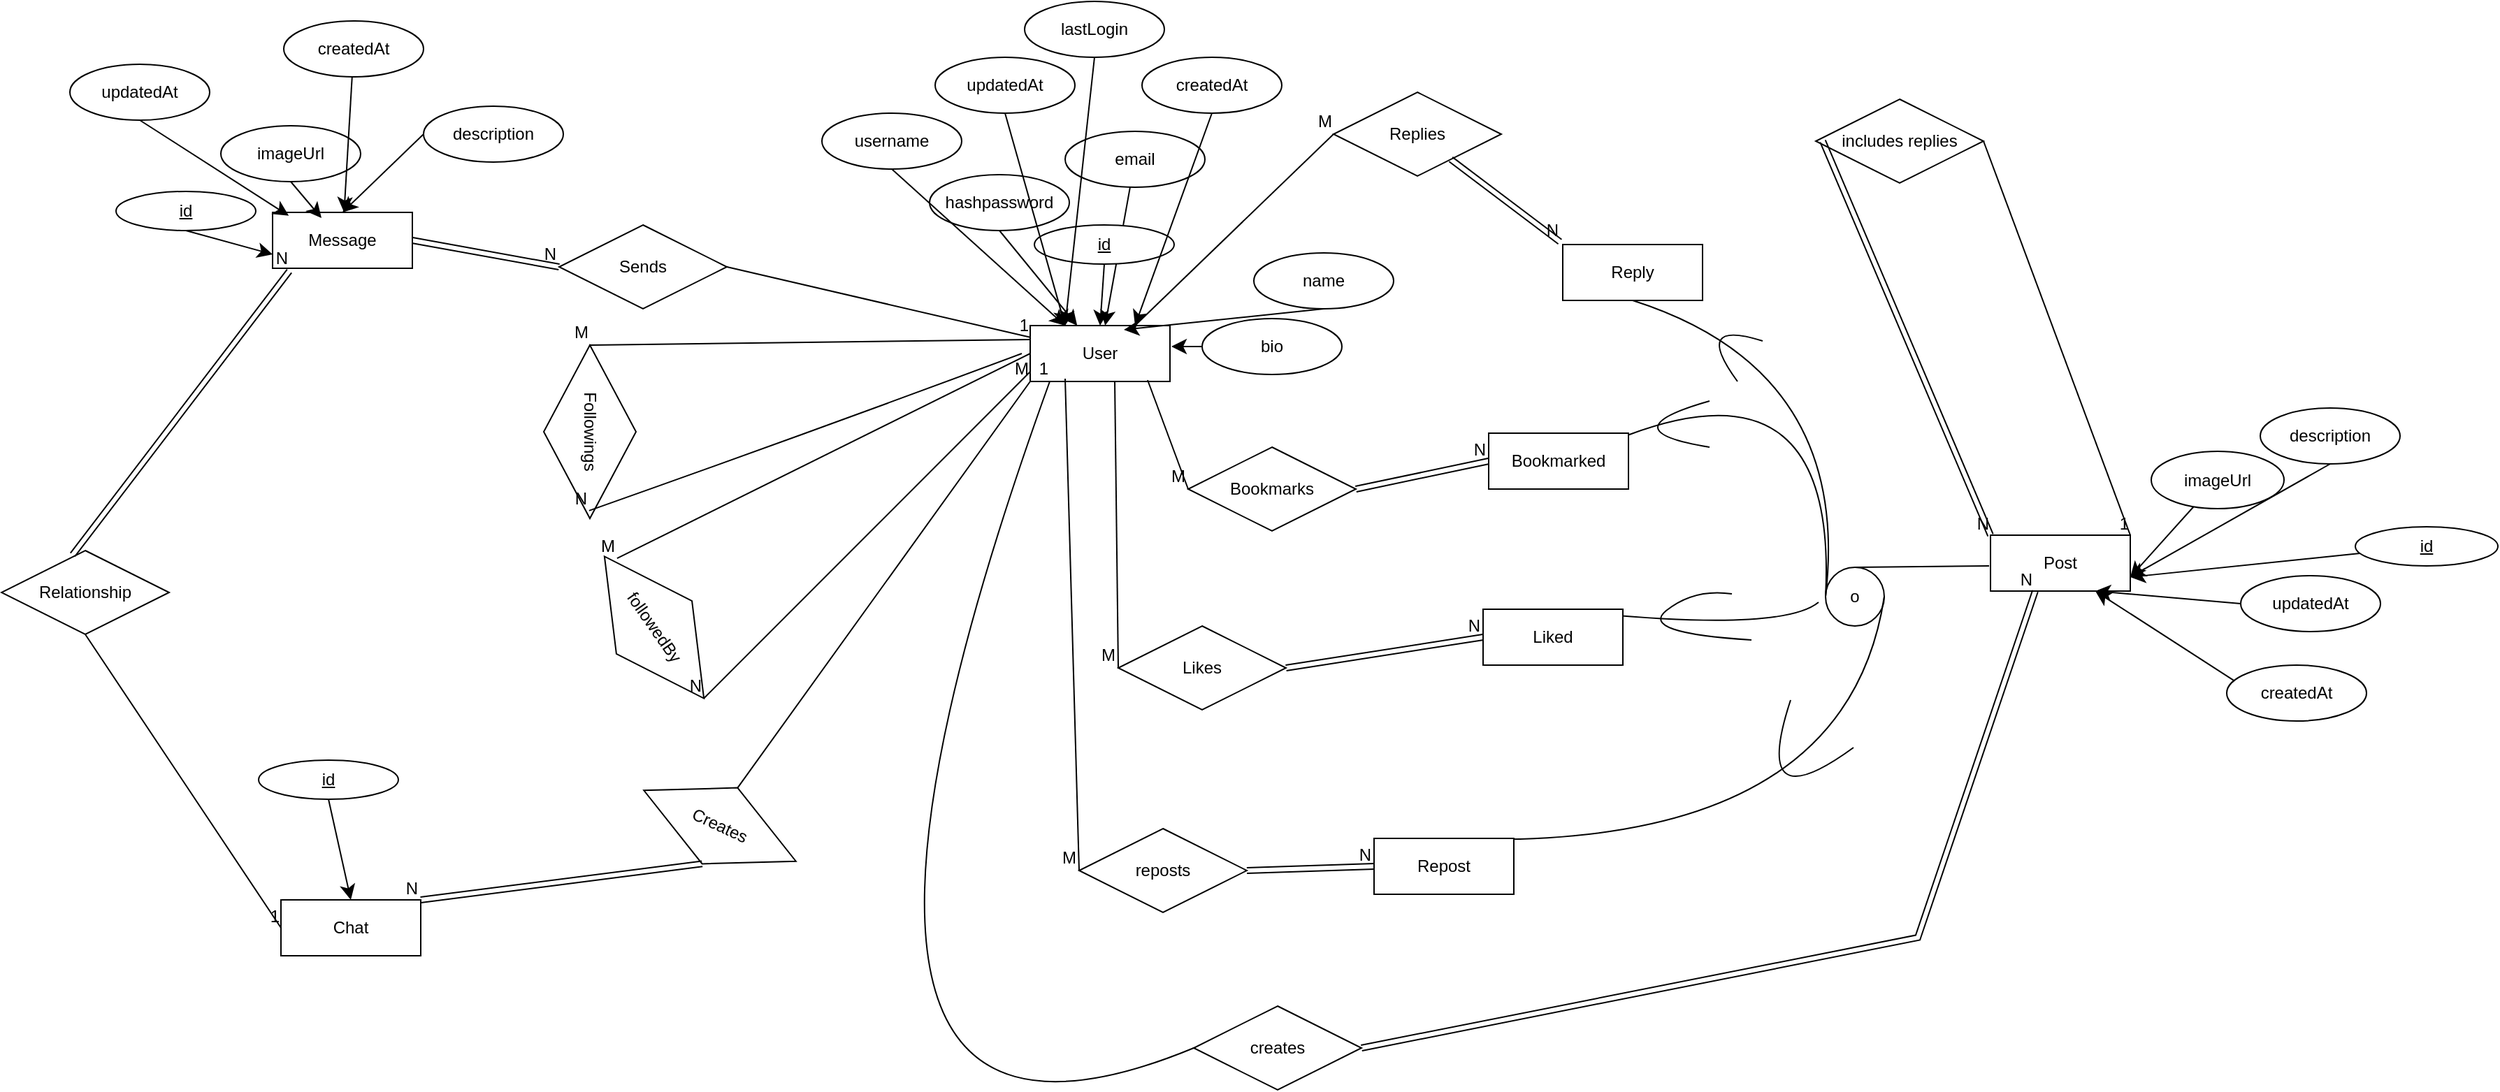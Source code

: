 <mxfile version="24.7.16">
  <diagram name="Page-1" id="DmSp7L_LC9lSs94IhfIj">
    <mxGraphModel dx="2769" dy="1388" grid="0" gridSize="10" guides="1" tooltips="1" connect="1" arrows="1" fold="1" page="0" pageScale="1" pageWidth="850" pageHeight="1100" math="0" shadow="0">
      <root>
        <mxCell id="0" />
        <mxCell id="1" parent="0" />
        <mxCell id="Q3TewVwlvLbOsvYqBu9Q-1" value="User" style="whiteSpace=wrap;html=1;align=center;" vertex="1" parent="1">
          <mxGeometry x="172" y="20" width="100" height="40" as="geometry" />
        </mxCell>
        <mxCell id="Q3TewVwlvLbOsvYqBu9Q-2" value="Chat" style="whiteSpace=wrap;html=1;align=center;" vertex="1" parent="1">
          <mxGeometry x="-364" y="431" width="100" height="40" as="geometry" />
        </mxCell>
        <mxCell id="Q3TewVwlvLbOsvYqBu9Q-3" value="Message" style="whiteSpace=wrap;html=1;align=center;" vertex="1" parent="1">
          <mxGeometry x="-370" y="-61" width="100" height="40" as="geometry" />
        </mxCell>
        <mxCell id="Q3TewVwlvLbOsvYqBu9Q-4" value="Post" style="whiteSpace=wrap;html=1;align=center;" vertex="1" parent="1">
          <mxGeometry x="859" y="170" width="100" height="40" as="geometry" />
        </mxCell>
        <mxCell id="Q3TewVwlvLbOsvYqBu9Q-13" style="edgeStyle=none;curved=1;rounded=0;orthogonalLoop=1;jettySize=auto;html=1;exitX=0.5;exitY=1;exitDx=0;exitDy=0;fontSize=12;startSize=8;endSize=8;" edge="1" parent="1" source="Q3TewVwlvLbOsvYqBu9Q-6" target="Q3TewVwlvLbOsvYqBu9Q-1">
          <mxGeometry relative="1" as="geometry" />
        </mxCell>
        <mxCell id="Q3TewVwlvLbOsvYqBu9Q-6" value="&lt;div&gt;hashpassword&lt;/div&gt;" style="ellipse;whiteSpace=wrap;html=1;align=center;" vertex="1" parent="1">
          <mxGeometry x="100" y="-88" width="100" height="40" as="geometry" />
        </mxCell>
        <mxCell id="Q3TewVwlvLbOsvYqBu9Q-7" value="&lt;div&gt;name&lt;/div&gt;" style="ellipse;whiteSpace=wrap;html=1;align=center;" vertex="1" parent="1">
          <mxGeometry x="332" y="-32" width="100" height="40" as="geometry" />
        </mxCell>
        <mxCell id="Q3TewVwlvLbOsvYqBu9Q-17" style="edgeStyle=none;curved=1;rounded=0;orthogonalLoop=1;jettySize=auto;html=1;exitX=0;exitY=0.5;exitDx=0;exitDy=0;fontSize=12;startSize=8;endSize=8;" edge="1" parent="1" source="Q3TewVwlvLbOsvYqBu9Q-8">
          <mxGeometry relative="1" as="geometry">
            <mxPoint x="273" y="35" as="targetPoint" />
          </mxGeometry>
        </mxCell>
        <mxCell id="Q3TewVwlvLbOsvYqBu9Q-8" value="bio" style="ellipse;whiteSpace=wrap;html=1;align=center;" vertex="1" parent="1">
          <mxGeometry x="295" y="15" width="100" height="40" as="geometry" />
        </mxCell>
        <mxCell id="Q3TewVwlvLbOsvYqBu9Q-14" style="edgeStyle=none;curved=1;rounded=0;orthogonalLoop=1;jettySize=auto;html=1;exitX=0.5;exitY=1;exitDx=0;exitDy=0;entryX=0.25;entryY=0;entryDx=0;entryDy=0;fontSize=12;startSize=8;endSize=8;" edge="1" parent="1" source="Q3TewVwlvLbOsvYqBu9Q-9" target="Q3TewVwlvLbOsvYqBu9Q-1">
          <mxGeometry relative="1" as="geometry" />
        </mxCell>
        <mxCell id="Q3TewVwlvLbOsvYqBu9Q-9" value="username" style="ellipse;whiteSpace=wrap;html=1;align=center;" vertex="1" parent="1">
          <mxGeometry x="23" y="-132" width="100" height="40" as="geometry" />
        </mxCell>
        <mxCell id="Q3TewVwlvLbOsvYqBu9Q-78" style="edgeStyle=none;curved=1;rounded=0;orthogonalLoop=1;jettySize=auto;html=1;fontSize=12;startSize=8;endSize=8;" edge="1" parent="1" source="Q3TewVwlvLbOsvYqBu9Q-10" target="Q3TewVwlvLbOsvYqBu9Q-1">
          <mxGeometry relative="1" as="geometry" />
        </mxCell>
        <mxCell id="Q3TewVwlvLbOsvYqBu9Q-10" value="&lt;div&gt;email&lt;/div&gt;" style="ellipse;whiteSpace=wrap;html=1;align=center;" vertex="1" parent="1">
          <mxGeometry x="197" y="-119" width="100" height="40" as="geometry" />
        </mxCell>
        <mxCell id="Q3TewVwlvLbOsvYqBu9Q-18" style="edgeStyle=none;curved=1;rounded=0;orthogonalLoop=1;jettySize=auto;html=1;exitX=0.5;exitY=1;exitDx=0;exitDy=0;entryX=0.5;entryY=0;entryDx=0;entryDy=0;fontSize=12;startSize=8;endSize=8;" edge="1" parent="1" source="Q3TewVwlvLbOsvYqBu9Q-11" target="Q3TewVwlvLbOsvYqBu9Q-1">
          <mxGeometry relative="1" as="geometry" />
        </mxCell>
        <mxCell id="Q3TewVwlvLbOsvYqBu9Q-11" value="id" style="ellipse;whiteSpace=wrap;html=1;align=center;fontStyle=4;" vertex="1" parent="1">
          <mxGeometry x="175" y="-52" width="100" height="28" as="geometry" />
        </mxCell>
        <mxCell id="Q3TewVwlvLbOsvYqBu9Q-16" style="edgeStyle=none;curved=1;rounded=0;orthogonalLoop=1;jettySize=auto;html=1;exitX=0.5;exitY=1;exitDx=0;exitDy=0;entryX=0.67;entryY=0.075;entryDx=0;entryDy=0;entryPerimeter=0;fontSize=12;startSize=8;endSize=8;" edge="1" parent="1" source="Q3TewVwlvLbOsvYqBu9Q-7" target="Q3TewVwlvLbOsvYqBu9Q-1">
          <mxGeometry relative="1" as="geometry" />
        </mxCell>
        <mxCell id="Q3TewVwlvLbOsvYqBu9Q-20" value="imageUrl" style="ellipse;whiteSpace=wrap;html=1;align=center;" vertex="1" parent="1">
          <mxGeometry x="-407" y="-123" width="100" height="40" as="geometry" />
        </mxCell>
        <mxCell id="Q3TewVwlvLbOsvYqBu9Q-24" style="edgeStyle=none;curved=1;rounded=0;orthogonalLoop=1;jettySize=auto;html=1;exitX=0;exitY=0.5;exitDx=0;exitDy=0;entryX=0.5;entryY=0;entryDx=0;entryDy=0;fontSize=12;startSize=8;endSize=8;" edge="1" parent="1" source="Q3TewVwlvLbOsvYqBu9Q-21" target="Q3TewVwlvLbOsvYqBu9Q-3">
          <mxGeometry relative="1" as="geometry" />
        </mxCell>
        <mxCell id="Q3TewVwlvLbOsvYqBu9Q-21" value="description" style="ellipse;whiteSpace=wrap;html=1;align=center;" vertex="1" parent="1">
          <mxGeometry x="-262" y="-137" width="100" height="40" as="geometry" />
        </mxCell>
        <mxCell id="Q3TewVwlvLbOsvYqBu9Q-25" style="edgeStyle=none;curved=1;rounded=0;orthogonalLoop=1;jettySize=auto;html=1;exitX=0.5;exitY=1;exitDx=0;exitDy=0;entryX=0;entryY=0.75;entryDx=0;entryDy=0;fontSize=12;startSize=8;endSize=8;" edge="1" parent="1" source="Q3TewVwlvLbOsvYqBu9Q-22" target="Q3TewVwlvLbOsvYqBu9Q-3">
          <mxGeometry relative="1" as="geometry" />
        </mxCell>
        <mxCell id="Q3TewVwlvLbOsvYqBu9Q-22" value="id" style="ellipse;whiteSpace=wrap;html=1;align=center;fontStyle=4;" vertex="1" parent="1">
          <mxGeometry x="-482" y="-76" width="100" height="28" as="geometry" />
        </mxCell>
        <mxCell id="Q3TewVwlvLbOsvYqBu9Q-23" style="edgeStyle=none;curved=1;rounded=0;orthogonalLoop=1;jettySize=auto;html=1;exitX=0.5;exitY=1;exitDx=0;exitDy=0;entryX=0.35;entryY=0.1;entryDx=0;entryDy=0;entryPerimeter=0;fontSize=12;startSize=8;endSize=8;" edge="1" parent="1" source="Q3TewVwlvLbOsvYqBu9Q-20" target="Q3TewVwlvLbOsvYqBu9Q-3">
          <mxGeometry relative="1" as="geometry" />
        </mxCell>
        <mxCell id="Q3TewVwlvLbOsvYqBu9Q-29" style="edgeStyle=none;curved=1;rounded=0;orthogonalLoop=1;jettySize=auto;html=1;exitX=0.5;exitY=1;exitDx=0;exitDy=0;entryX=0.5;entryY=0;entryDx=0;entryDy=0;fontSize=12;startSize=8;endSize=8;" edge="1" parent="1" source="Q3TewVwlvLbOsvYqBu9Q-28" target="Q3TewVwlvLbOsvYqBu9Q-2">
          <mxGeometry relative="1" as="geometry" />
        </mxCell>
        <mxCell id="Q3TewVwlvLbOsvYqBu9Q-28" value="id" style="ellipse;whiteSpace=wrap;html=1;align=center;fontStyle=4;" vertex="1" parent="1">
          <mxGeometry x="-380" y="331" width="100" height="28" as="geometry" />
        </mxCell>
        <mxCell id="Q3TewVwlvLbOsvYqBu9Q-42" style="edgeStyle=none;curved=1;rounded=0;orthogonalLoop=1;jettySize=auto;html=1;entryX=1;entryY=0.75;entryDx=0;entryDy=0;fontSize=12;startSize=8;endSize=8;" edge="1" parent="1" source="Q3TewVwlvLbOsvYqBu9Q-30" target="Q3TewVwlvLbOsvYqBu9Q-4">
          <mxGeometry relative="1" as="geometry" />
        </mxCell>
        <mxCell id="Q3TewVwlvLbOsvYqBu9Q-30" value="id" style="ellipse;whiteSpace=wrap;html=1;align=center;fontStyle=4;" vertex="1" parent="1">
          <mxGeometry x="1120" y="164" width="102" height="28" as="geometry" />
        </mxCell>
        <mxCell id="Q3TewVwlvLbOsvYqBu9Q-35" value="description" style="ellipse;whiteSpace=wrap;html=1;align=center;" vertex="1" parent="1">
          <mxGeometry x="1052" y="79" width="100" height="40" as="geometry" />
        </mxCell>
        <mxCell id="Q3TewVwlvLbOsvYqBu9Q-38" style="edgeStyle=none;curved=1;rounded=0;orthogonalLoop=1;jettySize=auto;html=1;entryX=1;entryY=0.75;entryDx=0;entryDy=0;fontSize=12;startSize=8;endSize=8;" edge="1" parent="1" source="Q3TewVwlvLbOsvYqBu9Q-36" target="Q3TewVwlvLbOsvYqBu9Q-4">
          <mxGeometry relative="1" as="geometry" />
        </mxCell>
        <mxCell id="Q3TewVwlvLbOsvYqBu9Q-36" value="imageUrl" style="ellipse;whiteSpace=wrap;html=1;align=center;" vertex="1" parent="1">
          <mxGeometry x="974" y="110" width="95" height="41" as="geometry" />
        </mxCell>
        <mxCell id="Q3TewVwlvLbOsvYqBu9Q-43" style="edgeStyle=none;curved=1;rounded=0;orthogonalLoop=1;jettySize=auto;html=1;exitX=0.5;exitY=1;exitDx=0;exitDy=0;entryX=1;entryY=0.75;entryDx=0;entryDy=0;fontSize=12;startSize=8;endSize=8;" edge="1" parent="1" source="Q3TewVwlvLbOsvYqBu9Q-35" target="Q3TewVwlvLbOsvYqBu9Q-4">
          <mxGeometry relative="1" as="geometry" />
        </mxCell>
        <mxCell id="Q3TewVwlvLbOsvYqBu9Q-44" value="Replies" style="shape=rhombus;perimeter=rhombusPerimeter;whiteSpace=wrap;html=1;align=center;" vertex="1" parent="1">
          <mxGeometry x="389" y="-147" width="120" height="60" as="geometry" />
        </mxCell>
        <mxCell id="Q3TewVwlvLbOsvYqBu9Q-45" value="Relationship" style="shape=rhombus;perimeter=rhombusPerimeter;whiteSpace=wrap;html=1;align=center;" vertex="1" parent="1">
          <mxGeometry x="-564" y="181" width="120" height="60" as="geometry" />
        </mxCell>
        <mxCell id="Q3TewVwlvLbOsvYqBu9Q-59" value="includes replies" style="shape=rhombus;perimeter=rhombusPerimeter;whiteSpace=wrap;html=1;align=center;" vertex="1" parent="1">
          <mxGeometry x="734" y="-142" width="120" height="60" as="geometry" />
        </mxCell>
        <mxCell id="Q3TewVwlvLbOsvYqBu9Q-65" value="followedBy" style="shape=rhombus;perimeter=rhombusPerimeter;whiteSpace=wrap;html=1;align=center;rotation=55;" vertex="1" parent="1">
          <mxGeometry x="-159" y="203" width="124" height="66" as="geometry" />
        </mxCell>
        <mxCell id="Q3TewVwlvLbOsvYqBu9Q-66" value="Creates" style="shape=rhombus;perimeter=rhombusPerimeter;whiteSpace=wrap;html=1;align=center;rotation=25;" vertex="1" parent="1">
          <mxGeometry x="-110" y="348" width="120" height="60" as="geometry" />
        </mxCell>
        <mxCell id="Q3TewVwlvLbOsvYqBu9Q-67" value="Sends" style="shape=rhombus;perimeter=rhombusPerimeter;whiteSpace=wrap;html=1;align=center;" vertex="1" parent="1">
          <mxGeometry x="-165" y="-52" width="120" height="60" as="geometry" />
        </mxCell>
        <mxCell id="Q3TewVwlvLbOsvYqBu9Q-70" value="" style="endArrow=none;html=1;rounded=0;fontSize=12;startSize=8;endSize=8;curved=1;exitX=0.5;exitY=1;exitDx=0;exitDy=0;entryX=0;entryY=0.5;entryDx=0;entryDy=0;" edge="1" parent="1" source="Q3TewVwlvLbOsvYqBu9Q-45" target="Q3TewVwlvLbOsvYqBu9Q-2">
          <mxGeometry relative="1" as="geometry">
            <mxPoint x="-543" y="310" as="sourcePoint" />
            <mxPoint x="-286" y="361" as="targetPoint" />
          </mxGeometry>
        </mxCell>
        <mxCell id="Q3TewVwlvLbOsvYqBu9Q-71" value="1" style="resizable=0;html=1;whiteSpace=wrap;align=right;verticalAlign=bottom;" connectable="0" vertex="1" parent="Q3TewVwlvLbOsvYqBu9Q-70">
          <mxGeometry x="1" relative="1" as="geometry" />
        </mxCell>
        <mxCell id="Q3TewVwlvLbOsvYqBu9Q-72" value="" style="shape=link;html=1;rounded=0;fontSize=12;startSize=8;endSize=8;curved=1;exitX=1;exitY=0.5;exitDx=0;exitDy=0;entryX=0;entryY=0.5;entryDx=0;entryDy=0;" edge="1" parent="1" source="Q3TewVwlvLbOsvYqBu9Q-3" target="Q3TewVwlvLbOsvYqBu9Q-67">
          <mxGeometry relative="1" as="geometry">
            <mxPoint x="-227" y="-65" as="sourcePoint" />
            <mxPoint x="-67" y="-65" as="targetPoint" />
          </mxGeometry>
        </mxCell>
        <mxCell id="Q3TewVwlvLbOsvYqBu9Q-73" value="N" style="resizable=0;html=1;whiteSpace=wrap;align=right;verticalAlign=bottom;" connectable="0" vertex="1" parent="Q3TewVwlvLbOsvYqBu9Q-72">
          <mxGeometry x="1" relative="1" as="geometry" />
        </mxCell>
        <mxCell id="Q3TewVwlvLbOsvYqBu9Q-74" value="" style="shape=link;html=1;rounded=0;fontSize=12;startSize=8;endSize=8;curved=1;entryX=0.12;entryY=1.05;entryDx=0;entryDy=0;entryPerimeter=0;exitX=0.425;exitY=0.05;exitDx=0;exitDy=0;exitPerimeter=0;" edge="1" parent="1" source="Q3TewVwlvLbOsvYqBu9Q-45" target="Q3TewVwlvLbOsvYqBu9Q-3">
          <mxGeometry relative="1" as="geometry">
            <mxPoint x="-542" y="60" as="sourcePoint" />
            <mxPoint x="-382" y="60" as="targetPoint" />
          </mxGeometry>
        </mxCell>
        <mxCell id="Q3TewVwlvLbOsvYqBu9Q-75" value="N" style="resizable=0;html=1;whiteSpace=wrap;align=right;verticalAlign=bottom;" connectable="0" vertex="1" parent="Q3TewVwlvLbOsvYqBu9Q-74">
          <mxGeometry x="1" relative="1" as="geometry" />
        </mxCell>
        <mxCell id="Q3TewVwlvLbOsvYqBu9Q-76" value="" style="endArrow=none;html=1;rounded=0;fontSize=12;startSize=8;endSize=8;curved=1;exitX=1;exitY=0.5;exitDx=0;exitDy=0;" edge="1" parent="1" source="Q3TewVwlvLbOsvYqBu9Q-67" target="Q3TewVwlvLbOsvYqBu9Q-1">
          <mxGeometry relative="1" as="geometry">
            <mxPoint x="-56" y="13" as="sourcePoint" />
            <mxPoint x="95" y="194" as="targetPoint" />
          </mxGeometry>
        </mxCell>
        <mxCell id="Q3TewVwlvLbOsvYqBu9Q-77" value="1" style="resizable=0;html=1;whiteSpace=wrap;align=right;verticalAlign=bottom;" connectable="0" vertex="1" parent="Q3TewVwlvLbOsvYqBu9Q-76">
          <mxGeometry x="1" relative="1" as="geometry" />
        </mxCell>
        <mxCell id="Q3TewVwlvLbOsvYqBu9Q-79" value="" style="shape=link;html=1;rounded=0;fontSize=12;startSize=8;endSize=8;curved=1;entryX=1;entryY=0;entryDx=0;entryDy=0;exitX=0.5;exitY=1;exitDx=0;exitDy=0;" edge="1" parent="1" source="Q3TewVwlvLbOsvYqBu9Q-66" target="Q3TewVwlvLbOsvYqBu9Q-2">
          <mxGeometry relative="1" as="geometry">
            <mxPoint x="-70" y="361.5" as="sourcePoint" />
            <mxPoint x="-27" y="242.5" as="targetPoint" />
          </mxGeometry>
        </mxCell>
        <mxCell id="Q3TewVwlvLbOsvYqBu9Q-80" value="N" style="resizable=0;html=1;whiteSpace=wrap;align=right;verticalAlign=bottom;" connectable="0" vertex="1" parent="Q3TewVwlvLbOsvYqBu9Q-79">
          <mxGeometry x="1" relative="1" as="geometry" />
        </mxCell>
        <mxCell id="Q3TewVwlvLbOsvYqBu9Q-81" value="" style="endArrow=none;html=1;rounded=0;fontSize=12;startSize=8;endSize=8;curved=1;exitX=0.5;exitY=0;exitDx=0;exitDy=0;entryX=0;entryY=1;entryDx=0;entryDy=0;" edge="1" parent="1" source="Q3TewVwlvLbOsvYqBu9Q-66" target="Q3TewVwlvLbOsvYqBu9Q-1">
          <mxGeometry relative="1" as="geometry">
            <mxPoint x="71" y="165" as="sourcePoint" />
            <mxPoint x="132" y="111" as="targetPoint" />
          </mxGeometry>
        </mxCell>
        <mxCell id="Q3TewVwlvLbOsvYqBu9Q-82" value="M" style="resizable=0;html=1;whiteSpace=wrap;align=right;verticalAlign=bottom;" connectable="0" vertex="1" parent="Q3TewVwlvLbOsvYqBu9Q-81">
          <mxGeometry x="1" relative="1" as="geometry" />
        </mxCell>
        <mxCell id="Q3TewVwlvLbOsvYqBu9Q-84" value="Followings" style="shape=rhombus;perimeter=rhombusPerimeter;whiteSpace=wrap;html=1;align=center;rotation=90;" vertex="1" parent="1">
          <mxGeometry x="-205" y="63" width="124" height="66" as="geometry" />
        </mxCell>
        <mxCell id="Q3TewVwlvLbOsvYqBu9Q-85" value="" style="endArrow=none;html=1;rounded=0;fontSize=12;startSize=8;endSize=8;curved=1;entryX=0.955;entryY=0.508;entryDx=0;entryDy=0;entryPerimeter=0;" edge="1" parent="1" target="Q3TewVwlvLbOsvYqBu9Q-84">
          <mxGeometry relative="1" as="geometry">
            <mxPoint x="166" y="40" as="sourcePoint" />
            <mxPoint x="-207" y="43" as="targetPoint" />
            <Array as="points">
              <mxPoint x="16" y="96" />
            </Array>
          </mxGeometry>
        </mxCell>
        <mxCell id="Q3TewVwlvLbOsvYqBu9Q-86" value="N" style="resizable=0;html=1;whiteSpace=wrap;align=right;verticalAlign=bottom;" connectable="0" vertex="1" parent="Q3TewVwlvLbOsvYqBu9Q-85">
          <mxGeometry x="1" relative="1" as="geometry" />
        </mxCell>
        <mxCell id="Q3TewVwlvLbOsvYqBu9Q-89" value="" style="endArrow=none;html=1;rounded=0;fontSize=12;startSize=8;endSize=8;curved=1;entryX=0.051;entryY=0.4;entryDx=0;entryDy=0;entryPerimeter=0;exitX=0;exitY=0.5;exitDx=0;exitDy=0;" edge="1" parent="1" source="Q3TewVwlvLbOsvYqBu9Q-1" target="Q3TewVwlvLbOsvYqBu9Q-65">
          <mxGeometry relative="1" as="geometry">
            <mxPoint x="162" y="40" as="sourcePoint" />
            <mxPoint x="-14" y="169" as="targetPoint" />
          </mxGeometry>
        </mxCell>
        <mxCell id="Q3TewVwlvLbOsvYqBu9Q-90" value="M" style="resizable=0;html=1;whiteSpace=wrap;align=right;verticalAlign=bottom;" connectable="0" vertex="1" parent="Q3TewVwlvLbOsvYqBu9Q-89">
          <mxGeometry x="1" relative="1" as="geometry" />
        </mxCell>
        <mxCell id="Q3TewVwlvLbOsvYqBu9Q-91" value="" style="endArrow=none;html=1;rounded=0;fontSize=12;startSize=8;endSize=8;curved=1;entryX=1;entryY=0.5;entryDx=0;entryDy=0;" edge="1" parent="1" target="Q3TewVwlvLbOsvYqBu9Q-65">
          <mxGeometry relative="1" as="geometry">
            <mxPoint x="172" y="53" as="sourcePoint" />
            <mxPoint x="-115" y="316" as="targetPoint" />
          </mxGeometry>
        </mxCell>
        <mxCell id="Q3TewVwlvLbOsvYqBu9Q-92" value="N" style="resizable=0;html=1;whiteSpace=wrap;align=right;verticalAlign=bottom;" connectable="0" vertex="1" parent="Q3TewVwlvLbOsvYqBu9Q-91">
          <mxGeometry x="1" relative="1" as="geometry" />
        </mxCell>
        <mxCell id="Q3TewVwlvLbOsvYqBu9Q-93" value="" style="endArrow=none;html=1;rounded=0;fontSize=12;startSize=8;endSize=8;curved=1;exitX=0;exitY=0.25;exitDx=0;exitDy=0;entryX=0;entryY=0.5;entryDx=0;entryDy=0;" edge="1" parent="1" source="Q3TewVwlvLbOsvYqBu9Q-1" target="Q3TewVwlvLbOsvYqBu9Q-84">
          <mxGeometry relative="1" as="geometry">
            <mxPoint x="13" y="401" as="sourcePoint" />
            <mxPoint x="222" y="110" as="targetPoint" />
          </mxGeometry>
        </mxCell>
        <mxCell id="Q3TewVwlvLbOsvYqBu9Q-94" value="M" style="resizable=0;html=1;whiteSpace=wrap;align=right;verticalAlign=bottom;" connectable="0" vertex="1" parent="Q3TewVwlvLbOsvYqBu9Q-93">
          <mxGeometry x="1" relative="1" as="geometry" />
        </mxCell>
        <mxCell id="Q3TewVwlvLbOsvYqBu9Q-99" value="o" style="ellipse;whiteSpace=wrap;html=1;align=center;" vertex="1" parent="1">
          <mxGeometry x="741" y="193" width="42" height="42" as="geometry" />
        </mxCell>
        <mxCell id="Q3TewVwlvLbOsvYqBu9Q-100" value="" style="endArrow=none;html=1;rounded=0;fontSize=12;startSize=8;endSize=8;curved=1;exitX=0.5;exitY=0;exitDx=0;exitDy=0;" edge="1" parent="1" source="Q3TewVwlvLbOsvYqBu9Q-99">
          <mxGeometry relative="1" as="geometry">
            <mxPoint x="397" y="193" as="sourcePoint" />
            <mxPoint x="858" y="192" as="targetPoint" />
          </mxGeometry>
        </mxCell>
        <mxCell id="Q3TewVwlvLbOsvYqBu9Q-101" value="" style="endArrow=none;html=1;rounded=0;fontSize=12;startSize=8;endSize=8;curved=1;entryX=0;entryY=0.5;entryDx=0;entryDy=0;" edge="1" parent="1" source="Q3TewVwlvLbOsvYqBu9Q-111" target="Q3TewVwlvLbOsvYqBu9Q-99">
          <mxGeometry relative="1" as="geometry">
            <mxPoint x="593" y="203" as="sourcePoint" />
            <mxPoint x="738" y="214" as="targetPoint" />
            <Array as="points">
              <mxPoint x="750" y="42" />
            </Array>
          </mxGeometry>
        </mxCell>
        <mxCell id="Q3TewVwlvLbOsvYqBu9Q-102" value="" style="endArrow=none;html=1;rounded=0;fontSize=12;startSize=8;endSize=8;curved=1;" edge="1" parent="1">
          <mxGeometry relative="1" as="geometry">
            <mxPoint x="696" y="31" as="sourcePoint" />
            <mxPoint x="678" y="60" as="targetPoint" />
            <Array as="points">
              <mxPoint x="645" y="15" />
            </Array>
          </mxGeometry>
        </mxCell>
        <mxCell id="Q3TewVwlvLbOsvYqBu9Q-104" value="" style="endArrow=none;html=1;rounded=0;fontSize=12;startSize=8;endSize=8;curved=1;" edge="1" parent="1">
          <mxGeometry relative="1" as="geometry">
            <mxPoint x="716" y="288" as="sourcePoint" />
            <mxPoint x="761" y="322" as="targetPoint" />
            <Array as="points">
              <mxPoint x="687" y="376" />
            </Array>
          </mxGeometry>
        </mxCell>
        <mxCell id="Q3TewVwlvLbOsvYqBu9Q-106" value="" style="endArrow=none;html=1;rounded=0;fontSize=12;startSize=8;endSize=8;curved=1;exitX=0.5;exitY=0;exitDx=0;exitDy=0;" edge="1" parent="1" source="Q3TewVwlvLbOsvYqBu9Q-110">
          <mxGeometry relative="1" as="geometry">
            <mxPoint x="789" y="425" as="sourcePoint" />
            <mxPoint x="736" y="218" as="targetPoint" />
            <Array as="points">
              <mxPoint x="708" y="241" />
            </Array>
          </mxGeometry>
        </mxCell>
        <mxCell id="Q3TewVwlvLbOsvYqBu9Q-107" value="" style="endArrow=none;html=1;rounded=0;fontSize=12;startSize=8;endSize=8;curved=1;exitX=1;exitY=0.5;exitDx=0;exitDy=0;entryX=0.5;entryY=0;entryDx=0;entryDy=0;" edge="1" parent="1" source="Q3TewVwlvLbOsvYqBu9Q-99" target="Q3TewVwlvLbOsvYqBu9Q-109">
          <mxGeometry relative="1" as="geometry">
            <mxPoint x="891" y="476" as="sourcePoint" />
            <mxPoint x="904" y="413" as="targetPoint" />
            <Array as="points">
              <mxPoint x="755" y="399" />
            </Array>
          </mxGeometry>
        </mxCell>
        <mxCell id="Q3TewVwlvLbOsvYqBu9Q-108" value="" style="endArrow=none;html=1;rounded=0;fontSize=12;startSize=8;endSize=8;curved=1;" edge="1" parent="1">
          <mxGeometry relative="1" as="geometry">
            <mxPoint x="674" y="212" as="sourcePoint" />
            <mxPoint x="688" y="245" as="targetPoint" />
            <Array as="points">
              <mxPoint x="647" y="208" />
              <mxPoint x="607" y="240" />
            </Array>
          </mxGeometry>
        </mxCell>
        <mxCell id="Q3TewVwlvLbOsvYqBu9Q-109" value="Repost" style="whiteSpace=wrap;html=1;align=center;" vertex="1" parent="1">
          <mxGeometry x="418" y="387" width="100" height="40" as="geometry" />
        </mxCell>
        <mxCell id="Q3TewVwlvLbOsvYqBu9Q-110" value="Liked" style="whiteSpace=wrap;html=1;align=center;" vertex="1" parent="1">
          <mxGeometry x="496" y="223" width="100" height="40" as="geometry" />
        </mxCell>
        <mxCell id="Q3TewVwlvLbOsvYqBu9Q-111" value="Bookmarked" style="whiteSpace=wrap;html=1;align=center;" vertex="1" parent="1">
          <mxGeometry x="500" y="97" width="100" height="40" as="geometry" />
        </mxCell>
        <mxCell id="Q3TewVwlvLbOsvYqBu9Q-169" value="Reply" style="whiteSpace=wrap;html=1;align=center;" vertex="1" parent="1">
          <mxGeometry x="553" y="-38" width="100" height="40" as="geometry" />
        </mxCell>
        <mxCell id="Q3TewVwlvLbOsvYqBu9Q-170" value="" style="endArrow=none;html=1;rounded=0;fontSize=12;startSize=8;endSize=8;curved=1;entryX=0;entryY=0.5;entryDx=0;entryDy=0;exitX=0.5;exitY=1;exitDx=0;exitDy=0;" edge="1" parent="1" source="Q3TewVwlvLbOsvYqBu9Q-169" target="Q3TewVwlvLbOsvYqBu9Q-99">
          <mxGeometry relative="1" as="geometry">
            <mxPoint x="610" y="108" as="sourcePoint" />
            <mxPoint x="751" y="224" as="targetPoint" />
            <Array as="points">
              <mxPoint x="760" y="52" />
            </Array>
          </mxGeometry>
        </mxCell>
        <mxCell id="Q3TewVwlvLbOsvYqBu9Q-171" value="" style="endArrow=none;html=1;rounded=0;fontSize=12;startSize=8;endSize=8;curved=1;" edge="1" parent="1">
          <mxGeometry relative="1" as="geometry">
            <mxPoint x="658" y="74" as="sourcePoint" />
            <mxPoint x="658" y="107" as="targetPoint" />
            <Array as="points">
              <mxPoint x="584" y="95" />
            </Array>
          </mxGeometry>
        </mxCell>
        <mxCell id="Q3TewVwlvLbOsvYqBu9Q-172" value="" style="shape=link;html=1;rounded=0;fontSize=12;startSize=8;endSize=8;curved=1;entryX=0;entryY=0;entryDx=0;entryDy=0;exitX=0.5;exitY=1;exitDx=0;exitDy=0;" edge="1" parent="1" target="Q3TewVwlvLbOsvYqBu9Q-4">
          <mxGeometry relative="1" as="geometry">
            <mxPoint x="739" y="-112" as="sourcePoint" />
            <mxPoint x="538" y="-86" as="targetPoint" />
          </mxGeometry>
        </mxCell>
        <mxCell id="Q3TewVwlvLbOsvYqBu9Q-173" value="N" style="resizable=0;html=1;whiteSpace=wrap;align=right;verticalAlign=bottom;" connectable="0" vertex="1" parent="Q3TewVwlvLbOsvYqBu9Q-172">
          <mxGeometry x="1" relative="1" as="geometry" />
        </mxCell>
        <mxCell id="Q3TewVwlvLbOsvYqBu9Q-174" value="" style="endArrow=none;html=1;rounded=0;fontSize=12;startSize=8;endSize=8;curved=1;exitX=1;exitY=0.5;exitDx=0;exitDy=0;entryX=1;entryY=0;entryDx=0;entryDy=0;" edge="1" parent="1" source="Q3TewVwlvLbOsvYqBu9Q-59" target="Q3TewVwlvLbOsvYqBu9Q-4">
          <mxGeometry relative="1" as="geometry">
            <mxPoint x="729" y="81" as="sourcePoint" />
            <mxPoint x="889" y="81" as="targetPoint" />
          </mxGeometry>
        </mxCell>
        <mxCell id="Q3TewVwlvLbOsvYqBu9Q-175" value="1" style="resizable=0;html=1;whiteSpace=wrap;align=right;verticalAlign=bottom;" connectable="0" vertex="1" parent="Q3TewVwlvLbOsvYqBu9Q-174">
          <mxGeometry x="1" relative="1" as="geometry" />
        </mxCell>
        <mxCell id="Q3TewVwlvLbOsvYqBu9Q-178" value="Bookmarks" style="shape=rhombus;perimeter=rhombusPerimeter;whiteSpace=wrap;html=1;align=center;" vertex="1" parent="1">
          <mxGeometry x="285" y="107" width="120" height="60" as="geometry" />
        </mxCell>
        <mxCell id="Q3TewVwlvLbOsvYqBu9Q-179" value="reposts" style="shape=rhombus;perimeter=rhombusPerimeter;whiteSpace=wrap;html=1;align=center;" vertex="1" parent="1">
          <mxGeometry x="207" y="380" width="120" height="60" as="geometry" />
        </mxCell>
        <mxCell id="Q3TewVwlvLbOsvYqBu9Q-180" value="Likes" style="shape=rhombus;perimeter=rhombusPerimeter;whiteSpace=wrap;html=1;align=center;" vertex="1" parent="1">
          <mxGeometry x="235" y="235" width="120" height="60" as="geometry" />
        </mxCell>
        <mxCell id="Q3TewVwlvLbOsvYqBu9Q-181" value="" style="shape=link;html=1;rounded=0;fontSize=12;startSize=8;endSize=8;curved=1;entryX=0;entryY=0.5;entryDx=0;entryDy=0;exitX=1;exitY=0.5;exitDx=0;exitDy=0;" edge="1" parent="1" source="Q3TewVwlvLbOsvYqBu9Q-178" target="Q3TewVwlvLbOsvYqBu9Q-111">
          <mxGeometry relative="1" as="geometry">
            <mxPoint x="494" y="38" as="sourcePoint" />
            <mxPoint x="408" y="112" as="targetPoint" />
          </mxGeometry>
        </mxCell>
        <mxCell id="Q3TewVwlvLbOsvYqBu9Q-182" value="N" style="resizable=0;html=1;whiteSpace=wrap;align=right;verticalAlign=bottom;" connectable="0" vertex="1" parent="Q3TewVwlvLbOsvYqBu9Q-181">
          <mxGeometry x="1" relative="1" as="geometry" />
        </mxCell>
        <mxCell id="Q3TewVwlvLbOsvYqBu9Q-188" value="" style="shape=link;html=1;rounded=0;fontSize=12;startSize=8;endSize=8;curved=1;entryX=0;entryY=0.5;entryDx=0;entryDy=0;exitX=1;exitY=0.5;exitDx=0;exitDy=0;" edge="1" parent="1" source="Q3TewVwlvLbOsvYqBu9Q-180" target="Q3TewVwlvLbOsvYqBu9Q-110">
          <mxGeometry relative="1" as="geometry">
            <mxPoint x="399" y="263" as="sourcePoint" />
            <mxPoint x="494" y="243" as="targetPoint" />
          </mxGeometry>
        </mxCell>
        <mxCell id="Q3TewVwlvLbOsvYqBu9Q-189" value="N" style="resizable=0;html=1;whiteSpace=wrap;align=right;verticalAlign=bottom;" connectable="0" vertex="1" parent="Q3TewVwlvLbOsvYqBu9Q-188">
          <mxGeometry x="1" relative="1" as="geometry" />
        </mxCell>
        <mxCell id="Q3TewVwlvLbOsvYqBu9Q-190" value="" style="shape=link;html=1;rounded=0;fontSize=12;startSize=8;endSize=8;curved=1;exitX=1;exitY=0.5;exitDx=0;exitDy=0;entryX=0;entryY=0.5;entryDx=0;entryDy=0;" edge="1" parent="1" source="Q3TewVwlvLbOsvYqBu9Q-179" target="Q3TewVwlvLbOsvYqBu9Q-109">
          <mxGeometry relative="1" as="geometry">
            <mxPoint x="312" y="424" as="sourcePoint" />
            <mxPoint x="415" y="409" as="targetPoint" />
          </mxGeometry>
        </mxCell>
        <mxCell id="Q3TewVwlvLbOsvYqBu9Q-191" value="N" style="resizable=0;html=1;whiteSpace=wrap;align=right;verticalAlign=bottom;" connectable="0" vertex="1" parent="Q3TewVwlvLbOsvYqBu9Q-190">
          <mxGeometry x="1" relative="1" as="geometry" />
        </mxCell>
        <mxCell id="Q3TewVwlvLbOsvYqBu9Q-192" value="" style="endArrow=none;html=1;rounded=0;fontSize=12;startSize=8;endSize=8;curved=1;exitX=0.84;exitY=0.975;exitDx=0;exitDy=0;exitPerimeter=0;entryX=0;entryY=0.5;entryDx=0;entryDy=0;" edge="1" parent="1" source="Q3TewVwlvLbOsvYqBu9Q-1" target="Q3TewVwlvLbOsvYqBu9Q-178">
          <mxGeometry relative="1" as="geometry">
            <mxPoint x="302" y="141" as="sourcePoint" />
            <mxPoint x="278" y="131" as="targetPoint" />
          </mxGeometry>
        </mxCell>
        <mxCell id="Q3TewVwlvLbOsvYqBu9Q-193" value="M" style="resizable=0;html=1;whiteSpace=wrap;align=right;verticalAlign=bottom;" connectable="0" vertex="1" parent="Q3TewVwlvLbOsvYqBu9Q-192">
          <mxGeometry x="1" relative="1" as="geometry" />
        </mxCell>
        <mxCell id="Q3TewVwlvLbOsvYqBu9Q-194" value="" style="endArrow=none;html=1;rounded=0;fontSize=12;startSize=8;endSize=8;curved=1;exitX=0.84;exitY=0.975;exitDx=0;exitDy=0;exitPerimeter=0;entryX=0;entryY=0.5;entryDx=0;entryDy=0;" edge="1" parent="1" target="Q3TewVwlvLbOsvYqBu9Q-180">
          <mxGeometry relative="1" as="geometry">
            <mxPoint x="232.5" y="60" as="sourcePoint" />
            <mxPoint x="261.5" y="138" as="targetPoint" />
          </mxGeometry>
        </mxCell>
        <mxCell id="Q3TewVwlvLbOsvYqBu9Q-195" value="M" style="resizable=0;html=1;whiteSpace=wrap;align=right;verticalAlign=bottom;" connectable="0" vertex="1" parent="Q3TewVwlvLbOsvYqBu9Q-194">
          <mxGeometry x="1" relative="1" as="geometry" />
        </mxCell>
        <mxCell id="Q3TewVwlvLbOsvYqBu9Q-196" value="" style="endArrow=none;html=1;rounded=0;fontSize=12;startSize=8;endSize=8;curved=1;exitX=0.84;exitY=0.975;exitDx=0;exitDy=0;exitPerimeter=0;entryX=0;entryY=0.5;entryDx=0;entryDy=0;" edge="1" parent="1" target="Q3TewVwlvLbOsvYqBu9Q-179">
          <mxGeometry relative="1" as="geometry">
            <mxPoint x="197" y="58" as="sourcePoint" />
            <mxPoint x="199.5" y="263" as="targetPoint" />
          </mxGeometry>
        </mxCell>
        <mxCell id="Q3TewVwlvLbOsvYqBu9Q-197" value="M" style="resizable=0;html=1;whiteSpace=wrap;align=right;verticalAlign=bottom;" connectable="0" vertex="1" parent="Q3TewVwlvLbOsvYqBu9Q-196">
          <mxGeometry x="1" relative="1" as="geometry" />
        </mxCell>
        <mxCell id="Q3TewVwlvLbOsvYqBu9Q-198" value="" style="shape=link;html=1;rounded=0;fontSize=12;startSize=8;endSize=8;curved=1;" edge="1" parent="1" source="Q3TewVwlvLbOsvYqBu9Q-44">
          <mxGeometry relative="1" as="geometry">
            <mxPoint x="462" y="-10" as="sourcePoint" />
            <mxPoint x="551" y="-40" as="targetPoint" />
          </mxGeometry>
        </mxCell>
        <mxCell id="Q3TewVwlvLbOsvYqBu9Q-199" value="N" style="resizable=0;html=1;whiteSpace=wrap;align=right;verticalAlign=bottom;" connectable="0" vertex="1" parent="Q3TewVwlvLbOsvYqBu9Q-198">
          <mxGeometry x="1" relative="1" as="geometry" />
        </mxCell>
        <mxCell id="Q3TewVwlvLbOsvYqBu9Q-200" value="" style="endArrow=none;html=1;rounded=0;fontSize=12;startSize=8;endSize=8;curved=1;exitX=0.75;exitY=0;exitDx=0;exitDy=0;entryX=0;entryY=0.5;entryDx=0;entryDy=0;" edge="1" parent="1" source="Q3TewVwlvLbOsvYqBu9Q-1" target="Q3TewVwlvLbOsvYqBu9Q-44">
          <mxGeometry relative="1" as="geometry">
            <mxPoint x="266" y="69" as="sourcePoint" />
            <mxPoint x="295" y="147" as="targetPoint" />
          </mxGeometry>
        </mxCell>
        <mxCell id="Q3TewVwlvLbOsvYqBu9Q-201" value="M" style="resizable=0;html=1;whiteSpace=wrap;align=right;verticalAlign=bottom;" connectable="0" vertex="1" parent="Q3TewVwlvLbOsvYqBu9Q-200">
          <mxGeometry x="1" relative="1" as="geometry" />
        </mxCell>
        <mxCell id="Q3TewVwlvLbOsvYqBu9Q-202" value="creates" style="shape=rhombus;perimeter=rhombusPerimeter;whiteSpace=wrap;html=1;align=center;" vertex="1" parent="1">
          <mxGeometry x="289" y="507" width="120" height="60" as="geometry" />
        </mxCell>
        <mxCell id="Q3TewVwlvLbOsvYqBu9Q-203" value="" style="shape=link;html=1;rounded=0;fontSize=12;startSize=8;endSize=8;curved=1;entryX=0.32;entryY=1;entryDx=0;entryDy=0;exitX=1;exitY=0.5;exitDx=0;exitDy=0;entryPerimeter=0;" edge="1" parent="1" source="Q3TewVwlvLbOsvYqBu9Q-202" target="Q3TewVwlvLbOsvYqBu9Q-4">
          <mxGeometry relative="1" as="geometry">
            <mxPoint x="797" y="238" as="sourcePoint" />
            <mxPoint x="938" y="216" as="targetPoint" />
            <Array as="points">
              <mxPoint x="807" y="458" />
            </Array>
          </mxGeometry>
        </mxCell>
        <mxCell id="Q3TewVwlvLbOsvYqBu9Q-204" value="N" style="resizable=0;html=1;whiteSpace=wrap;align=right;verticalAlign=bottom;" connectable="0" vertex="1" parent="Q3TewVwlvLbOsvYqBu9Q-203">
          <mxGeometry x="1" relative="1" as="geometry" />
        </mxCell>
        <mxCell id="Q3TewVwlvLbOsvYqBu9Q-205" value="" style="endArrow=none;html=1;rounded=0;fontSize=12;startSize=8;endSize=8;curved=1;entryX=0.14;entryY=1;entryDx=0;entryDy=0;entryPerimeter=0;exitX=0;exitY=0.5;exitDx=0;exitDy=0;" edge="1" parent="1" source="Q3TewVwlvLbOsvYqBu9Q-202" target="Q3TewVwlvLbOsvYqBu9Q-1">
          <mxGeometry relative="1" as="geometry">
            <mxPoint x="118" y="544" as="sourcePoint" />
            <mxPoint x="186" y="82" as="targetPoint" />
            <Array as="points">
              <mxPoint x="-35" y="671" />
            </Array>
          </mxGeometry>
        </mxCell>
        <mxCell id="Q3TewVwlvLbOsvYqBu9Q-206" value="1" style="resizable=0;html=1;whiteSpace=wrap;align=right;verticalAlign=bottom;" connectable="0" vertex="1" parent="Q3TewVwlvLbOsvYqBu9Q-205">
          <mxGeometry x="1" relative="1" as="geometry" />
        </mxCell>
        <mxCell id="Q3TewVwlvLbOsvYqBu9Q-207" value="updatedAt" style="ellipse;whiteSpace=wrap;html=1;align=center;" vertex="1" parent="1">
          <mxGeometry x="-515" y="-167" width="100" height="40" as="geometry" />
        </mxCell>
        <mxCell id="Q3TewVwlvLbOsvYqBu9Q-210" style="edgeStyle=none;curved=1;rounded=0;orthogonalLoop=1;jettySize=auto;html=1;fontSize=12;startSize=8;endSize=8;" edge="1" parent="1" source="Q3TewVwlvLbOsvYqBu9Q-208" target="Q3TewVwlvLbOsvYqBu9Q-3">
          <mxGeometry relative="1" as="geometry" />
        </mxCell>
        <mxCell id="Q3TewVwlvLbOsvYqBu9Q-208" value="createdAt" style="ellipse;whiteSpace=wrap;html=1;align=center;" vertex="1" parent="1">
          <mxGeometry x="-362" y="-198" width="100" height="40" as="geometry" />
        </mxCell>
        <mxCell id="Q3TewVwlvLbOsvYqBu9Q-209" style="edgeStyle=none;curved=1;rounded=0;orthogonalLoop=1;jettySize=auto;html=1;exitX=0.5;exitY=1;exitDx=0;exitDy=0;entryX=0.116;entryY=0.06;entryDx=0;entryDy=0;entryPerimeter=0;fontSize=12;startSize=8;endSize=8;" edge="1" parent="1" source="Q3TewVwlvLbOsvYqBu9Q-207" target="Q3TewVwlvLbOsvYqBu9Q-3">
          <mxGeometry relative="1" as="geometry" />
        </mxCell>
        <mxCell id="Q3TewVwlvLbOsvYqBu9Q-212" style="edgeStyle=none;curved=1;rounded=0;orthogonalLoop=1;jettySize=auto;html=1;exitX=0.5;exitY=1;exitDx=0;exitDy=0;entryX=0.25;entryY=0;entryDx=0;entryDy=0;fontSize=12;startSize=8;endSize=8;" edge="1" parent="1" source="Q3TewVwlvLbOsvYqBu9Q-211" target="Q3TewVwlvLbOsvYqBu9Q-1">
          <mxGeometry relative="1" as="geometry" />
        </mxCell>
        <mxCell id="Q3TewVwlvLbOsvYqBu9Q-211" value="updatedAt" style="ellipse;whiteSpace=wrap;html=1;align=center;" vertex="1" parent="1">
          <mxGeometry x="104" y="-172" width="100" height="40" as="geometry" />
        </mxCell>
        <mxCell id="Q3TewVwlvLbOsvYqBu9Q-214" style="edgeStyle=none;curved=1;rounded=0;orthogonalLoop=1;jettySize=auto;html=1;exitX=0.5;exitY=1;exitDx=0;exitDy=0;entryX=0.75;entryY=0;entryDx=0;entryDy=0;fontSize=12;startSize=8;endSize=8;" edge="1" parent="1" source="Q3TewVwlvLbOsvYqBu9Q-213" target="Q3TewVwlvLbOsvYqBu9Q-1">
          <mxGeometry relative="1" as="geometry" />
        </mxCell>
        <mxCell id="Q3TewVwlvLbOsvYqBu9Q-213" value="createdAt" style="ellipse;whiteSpace=wrap;html=1;align=center;" vertex="1" parent="1">
          <mxGeometry x="252" y="-172" width="100" height="40" as="geometry" />
        </mxCell>
        <mxCell id="Q3TewVwlvLbOsvYqBu9Q-216" style="edgeStyle=none;curved=1;rounded=0;orthogonalLoop=1;jettySize=auto;html=1;exitX=0.5;exitY=1;exitDx=0;exitDy=0;entryX=0.25;entryY=0;entryDx=0;entryDy=0;fontSize=12;startSize=8;endSize=8;" edge="1" parent="1" source="Q3TewVwlvLbOsvYqBu9Q-215" target="Q3TewVwlvLbOsvYqBu9Q-1">
          <mxGeometry relative="1" as="geometry" />
        </mxCell>
        <mxCell id="Q3TewVwlvLbOsvYqBu9Q-215" value="lastLogin" style="ellipse;whiteSpace=wrap;html=1;align=center;" vertex="1" parent="1">
          <mxGeometry x="168" y="-212" width="100" height="40" as="geometry" />
        </mxCell>
        <mxCell id="Q3TewVwlvLbOsvYqBu9Q-220" style="edgeStyle=none;curved=1;rounded=0;orthogonalLoop=1;jettySize=auto;html=1;exitX=0;exitY=0.5;exitDx=0;exitDy=0;entryX=0.75;entryY=1;entryDx=0;entryDy=0;fontSize=12;startSize=8;endSize=8;" edge="1" parent="1" source="Q3TewVwlvLbOsvYqBu9Q-217" target="Q3TewVwlvLbOsvYqBu9Q-4">
          <mxGeometry relative="1" as="geometry" />
        </mxCell>
        <mxCell id="Q3TewVwlvLbOsvYqBu9Q-217" value="updatedAt" style="ellipse;whiteSpace=wrap;html=1;align=center;" vertex="1" parent="1">
          <mxGeometry x="1038" y="199" width="100" height="40" as="geometry" />
        </mxCell>
        <mxCell id="Q3TewVwlvLbOsvYqBu9Q-219" style="edgeStyle=none;curved=1;rounded=0;orthogonalLoop=1;jettySize=auto;html=1;exitX=0.5;exitY=1;exitDx=0;exitDy=0;entryX=0.75;entryY=1;entryDx=0;entryDy=0;fontSize=12;startSize=8;endSize=8;" edge="1" parent="1" source="Q3TewVwlvLbOsvYqBu9Q-218" target="Q3TewVwlvLbOsvYqBu9Q-4">
          <mxGeometry relative="1" as="geometry" />
        </mxCell>
        <mxCell id="Q3TewVwlvLbOsvYqBu9Q-218" value="createdAt" style="ellipse;whiteSpace=wrap;html=1;align=center;" vertex="1" parent="1">
          <mxGeometry x="1028" y="263" width="100" height="40" as="geometry" />
        </mxCell>
      </root>
    </mxGraphModel>
  </diagram>
</mxfile>
